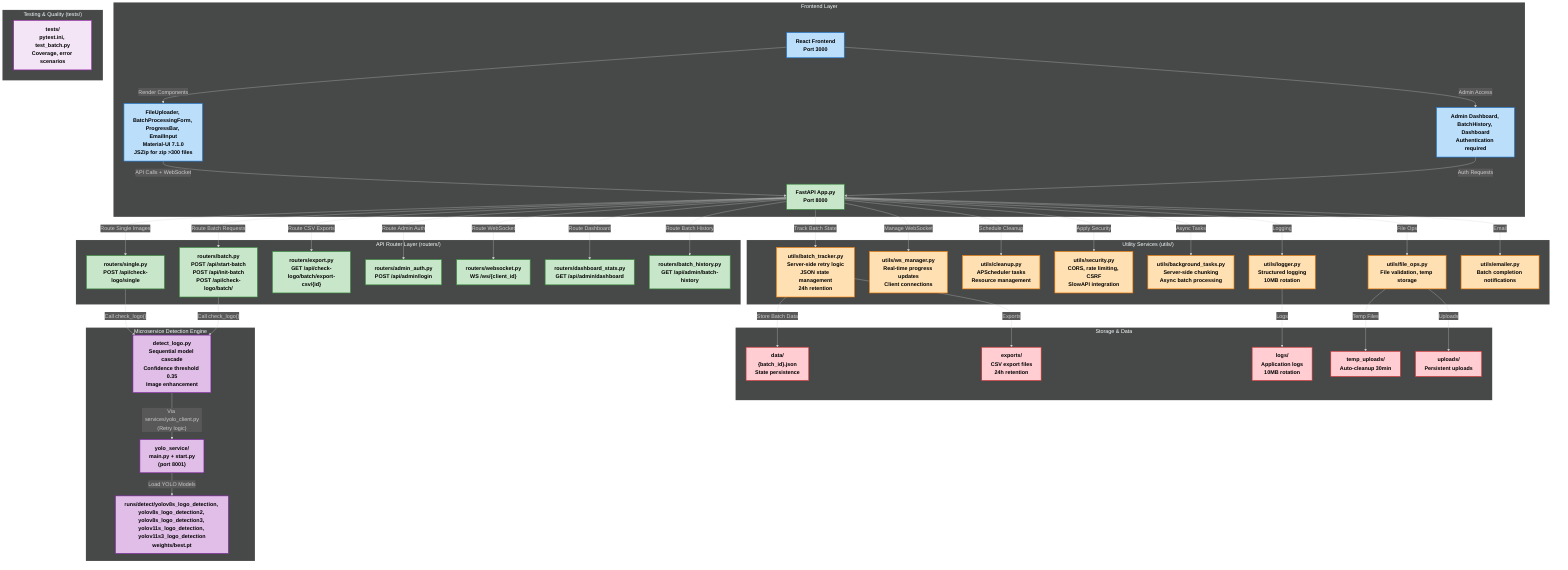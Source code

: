 %%{init: {'theme': 'dark', 'themeVariables': { 'fontFamily': 'arial', 'fontSize': '18px', 'fontWeight': 'bold'}}}%%
graph TD
    subgraph "Frontend Layer"
        style A fill:#bbdefb,stroke:#1976d2,stroke-width:2px,color:#000000,font-weight:bold
        style A1 fill:#bbdefb,stroke:#1976d2,stroke-width:2px,color:#000000,font-weight:bold
        style A2 fill:#bbdefb,stroke:#1976d2,stroke-width:2px,color:#000000,font-weight:bold
        A["React Frontend\nPort 3000"] -->|"Render Components"| A1["FileUploader, BatchProcessingForm, ProgressBar, EmailInput\nMaterial-UI 7.1.0\nJSZip for zip >300 files"]
        A -->|"Admin Access"| A2["Admin Dashboard, BatchHistory, Dashboard\nAuthentication required"]
        A1 -->|"API Calls + WebSocket"| B["FastAPI App.py\nPort 8000"]
        A2 -->|"Auth Requests"| B
    end

    subgraph "API Router Layer (routers/)"
        style B fill:#c8e6c9,stroke:#388e3c,stroke-width:2px,color:#000000,font-weight:bold
        style C1 fill:#c8e6c9,stroke:#388e3c,stroke-width:2px,color:#000000,font-weight:bold
        style C2 fill:#c8e6c9,stroke:#388e3c,stroke-width:2px,color:#000000,font-weight:bold
        style C3 fill:#c8e6c9,stroke:#388e3c,stroke-width:2px,color:#000000,font-weight:bold
        style C4 fill:#c8e6c9,stroke:#388e3c,stroke-width:2px,color:#000000,font-weight:bold
        style C5 fill:#c8e6c9,stroke:#388e3c,stroke-width:2px,color:#000000,font-weight:bold
        style C6 fill:#c8e6c9,stroke:#388e3c,stroke-width:2px,color:#000000,font-weight:bold
        style C7 fill:#c8e6c9,stroke:#388e3c,stroke-width:2px,color:#000000,font-weight:bold
        B -->|"Route Single Images"| C1["routers/single.py\nPOST /api/check-logo/single"]
        B -->|"Route Batch Requests"| C2["routers/batch.py\nPOST /api/start-batch\nPOST /api/init-batch\nPOST /api/check-logo/batch/"]
        B -->|"Route CSV Exports"| C3["routers/export.py\nGET /api/check-logo/batch/export-csv/{id}"]
        B -->|"Route Admin Auth"| C4["routers/admin_auth.py\nPOST /api/admin/login"]
        B -->|"Route WebSocket"| C5["routers/websocket.py\nWS /ws/{client_id}"]
        B -->|"Route Dashboard"| C6["routers/dashboard_stats.py\nGET /api/admin/dashboard"]
        B -->|"Route Batch History"| C7["routers/batch_history.py\nGET /api/admin/batch-history"]
    end

    subgraph "Microservice Detection Engine"
        style D fill:#e1bee7,stroke:#7b1fa2,stroke-width:2px,color:#000000,font-weight:bold
        style D2 fill:#e1bee7,stroke:#7b1fa2,stroke-width:2px,color:#000000,font-weight:bold
        style E fill:#e1bee7,stroke:#7b1fa2,stroke-width:2px,color:#000000,font-weight:bold
        C1 -->|"Call check_logo()"| D["detect_logo.py\nSequential model cascade\nConfidence threshold 0.35\nImage enhancement"]
        C2 -->|"Call check_logo()"| D
        D -->|"Via services/yolo_client.py\n(Retry logic)"| D2["yolo_service/\nmain.py + start.py\n(port 8001)"]
        D2 -->|"Load YOLO Models"| E["runs/detect/yolov8s_logo_detection, yolov8s_logo_detection2, yolov8s_logo_detection3, yolov11s_logo_detection, yolov11s3_logo_detection\nweights/best.pt"]
    end

    subgraph "Utility Services (utils/)"
        style F1 fill:#ffe0b2,stroke:#f57c00,stroke-width:2px,color:#000000,font-weight:bold
        style F2 fill:#ffe0b2,stroke:#f57c00,stroke-width:2px,color:#000000,font-weight:bold
        style F3 fill:#ffe0b2,stroke:#f57c00,stroke-width:2px,color:#000000,font-weight:bold
        style F4 fill:#ffe0b2,stroke:#f57c00,stroke-width:2px,color:#000000,font-weight:bold
        style F5 fill:#ffe0b2,stroke:#f57c00,stroke-width:2px,color:#000000,font-weight:bold
        style F6 fill:#ffe0b2,stroke:#f57c00,stroke-width:2px,color:#000000,font-weight:bold
        style F7 fill:#ffe0b2,stroke:#f57c00,stroke-width:2px,color:#000000,font-weight:bold
        style F8 fill:#ffe0b2,stroke:#f57c00,stroke-width:2px,color:#000000,font-weight:bold
        B -->|"Track Batch State"| F1["utils/batch_tracker.py\nServer-side retry logic\nJSON state management\n24h retention"]
        B -->|"Manage WebSocket"| F2["utils/ws_manager.py\nReal-time progress updates\nClient connections"]
        B -->|"Schedule Cleanup"| F3["utils/cleanup.py\nAPScheduler tasks\nResource management"]
        B -->|"Apply Security"| F4["utils/security.py\nCORS, rate limiting, CSRF\nSlowAPI integration"]
        B -->|"Async Tasks"| F5["utils/background_tasks.py\nServer-side chunking\nAsync batch processing"]
        B -->|"Logging"| F6["utils/logger.py\nStructured logging\n10MB rotation"]
        B -->|"File Ops"| F7["utils/file_ops.py\nFile validation, temp storage"]
        B -->|"Email"| F8["utils/emailer.py\nBatch completion notifications"]
    end

    subgraph "Storage & Data"
        style G1 fill:#ffcdd2,stroke:#d32f2f,stroke-width:2px,color:#000000,font-weight:bold
        style G2 fill:#ffcdd2,stroke:#d32f2f,stroke-width:2px,color:#000000,font-weight:bold
        style G3 fill:#ffcdd2,stroke:#d32f2f,stroke-width:2px,color:#000000,font-weight:bold
        style G4 fill:#ffcdd2,stroke:#d32f2f,stroke-width:2px,color:#000000,font-weight:bold
        style G5 fill:#ffcdd2,stroke:#d32f2f,stroke-width:2px,color:#000000,font-weight:bold
        F1 -->|"Store Batch Data"| G1["data/\n{batch_id}.json\nState persistence"]
        F7 -->|"Temp Files"| G2["temp_uploads/\nAuto-cleanup 30min"]
        F7 -->|"Uploads"| G3["uploads/\nPersistent uploads"]
        F1 -->|"Exports"| G4["exports/\nCSV export files\n24h retention"]
        F6 -->|"Logs"| G5["logs/\nApplication logs\n10MB rotation"]
    end

    subgraph "Testing & Quality (tests/)"
        style H1 fill:#f3e5f5,stroke:#9c27b0,stroke-width:2px,color:#000000,font-weight:bold
        H1["tests/\npytest.ini, test_batch.py\nCoverage, error scenarios"]
    end